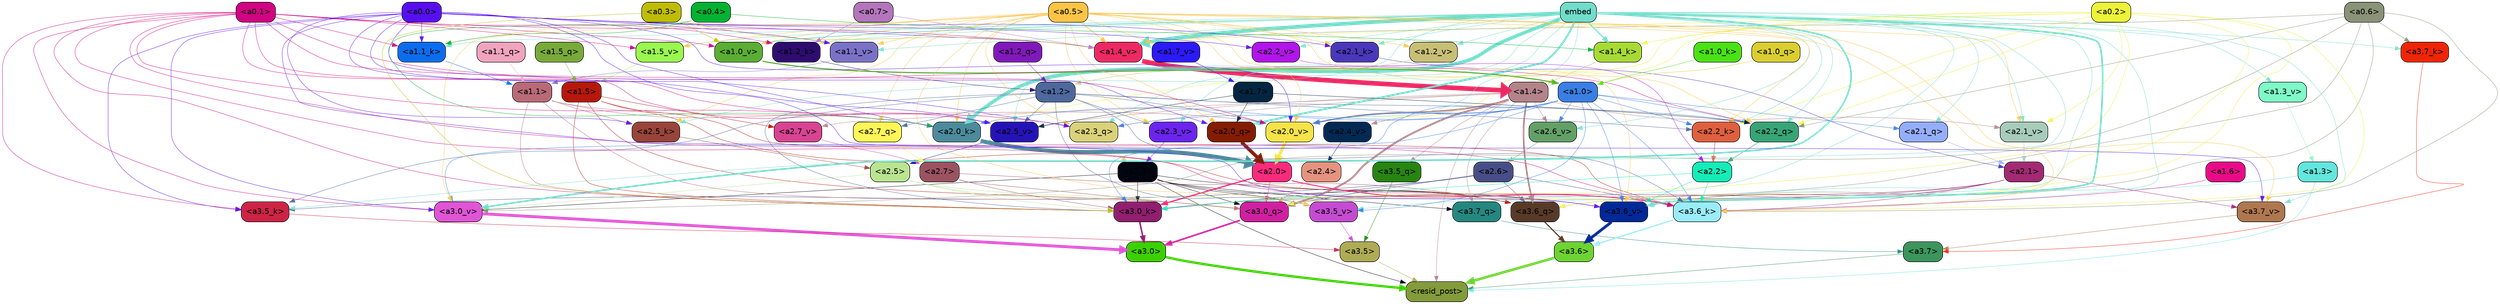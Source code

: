 strict digraph "" {
	graph [bgcolor=transparent,
		layout=dot,
		overlap=false,
		splines=true
	];
	"<a3.7>"	[color=black,
		fillcolor="#3b955c",
		fontname=Helvetica,
		shape=box,
		style="filled, rounded"];
	"<resid_post>"	[color=black,
		fillcolor="#839b3a",
		fontname=Helvetica,
		shape=box,
		style="filled, rounded"];
	"<a3.7>" -> "<resid_post>"	[color="#3b955c",
		penwidth=0.6239100098609924];
	"<a3.6>"	[color=black,
		fillcolor="#6dd332",
		fontname=Helvetica,
		shape=box,
		style="filled, rounded"];
	"<a3.6>" -> "<resid_post>"	[color="#6dd332",
		penwidth=4.569062113761902];
	"<a3.5>"	[color=black,
		fillcolor="#aeab55",
		fontname=Helvetica,
		shape=box,
		style="filled, rounded"];
	"<a3.5>" -> "<resid_post>"	[color="#aeab55",
		penwidth=0.6];
	"<a3.0>"	[color=black,
		fillcolor="#3dd001",
		fontname=Helvetica,
		shape=box,
		style="filled, rounded"];
	"<a3.0>" -> "<resid_post>"	[color="#3dd001",
		penwidth=4.283544182777405];
	"<a2.3>"	[color=black,
		fillcolor="#030610",
		fontname=Helvetica,
		shape=box,
		style="filled, rounded"];
	"<a2.3>" -> "<resid_post>"	[color="#030610",
		penwidth=0.6];
	"<a3.7_q>"	[color=black,
		fillcolor="#248780",
		fontname=Helvetica,
		shape=box,
		style="filled, rounded"];
	"<a2.3>" -> "<a3.7_q>"	[color="#030610",
		penwidth=0.6];
	"<a3.6_q>"	[color=black,
		fillcolor="#573a27",
		fontname=Helvetica,
		shape=box,
		style="filled, rounded"];
	"<a2.3>" -> "<a3.6_q>"	[color="#030610",
		penwidth=0.6];
	"<a3.0_q>"	[color=black,
		fillcolor="#d11fa2",
		fontname=Helvetica,
		shape=box,
		style="filled, rounded"];
	"<a2.3>" -> "<a3.0_q>"	[color="#030610",
		penwidth=0.6];
	"<a3.0_k>"	[color=black,
		fillcolor="#911e6f",
		fontname=Helvetica,
		shape=box,
		style="filled, rounded"];
	"<a2.3>" -> "<a3.0_k>"	[color="#030610",
		penwidth=0.6];
	"<a3.6_v>"	[color=black,
		fillcolor="#022998",
		fontname=Helvetica,
		shape=box,
		style="filled, rounded"];
	"<a2.3>" -> "<a3.6_v>"	[color="#030610",
		penwidth=0.6];
	"<a3.5_v>"	[color=black,
		fillcolor="#c54bd2",
		fontname=Helvetica,
		shape=box,
		style="filled, rounded"];
	"<a2.3>" -> "<a3.5_v>"	[color="#030610",
		penwidth=0.6];
	"<a3.0_v>"	[color=black,
		fillcolor="#e054d6",
		fontname=Helvetica,
		shape=box,
		style="filled, rounded"];
	"<a2.3>" -> "<a3.0_v>"	[color="#030610",
		penwidth=0.6];
	"<a1.4>"	[color=black,
		fillcolor="#b3848a",
		fontname=Helvetica,
		shape=box,
		style="filled, rounded"];
	"<a1.4>" -> "<resid_post>"	[color="#b3848a",
		penwidth=0.6];
	"<a1.4>" -> "<a3.7_q>"	[color="#b3848a",
		penwidth=0.6];
	"<a1.4>" -> "<a3.6_q>"	[color="#b3848a",
		penwidth=2.7934007048606873];
	"<a3.5_q>"	[color=black,
		fillcolor="#278512",
		fontname=Helvetica,
		shape=box,
		style="filled, rounded"];
	"<a1.4>" -> "<a3.5_q>"	[color="#b3848a",
		penwidth=0.6];
	"<a1.4>" -> "<a3.0_q>"	[color="#b3848a",
		penwidth=3.340754985809326];
	"<a2.3_q>"	[color=black,
		fillcolor="#dad17a",
		fontname=Helvetica,
		shape=box,
		style="filled, rounded"];
	"<a1.4>" -> "<a2.3_q>"	[color="#b3848a",
		penwidth=0.6];
	"<a2.7_v>"	[color=black,
		fillcolor="#d84392",
		fontname=Helvetica,
		shape=box,
		style="filled, rounded"];
	"<a1.4>" -> "<a2.7_v>"	[color="#b3848a",
		penwidth=0.6];
	"<a2.6_v>"	[color=black,
		fillcolor="#63a067",
		fontname=Helvetica,
		shape=box,
		style="filled, rounded"];
	"<a1.4>" -> "<a2.6_v>"	[color="#b3848a",
		penwidth=0.6];
	"<a2.5_v>"	[color=black,
		fillcolor="#2613b7",
		fontname=Helvetica,
		shape=box,
		style="filled, rounded"];
	"<a1.4>" -> "<a2.5_v>"	[color="#b3848a",
		penwidth=0.6];
	"<a2.4_v>"	[color=black,
		fillcolor="#022954",
		fontname=Helvetica,
		shape=box,
		style="filled, rounded"];
	"<a1.4>" -> "<a2.4_v>"	[color="#b3848a",
		penwidth=0.6];
	"<a2.1_v>"	[color=black,
		fillcolor="#a7ccb9",
		fontname=Helvetica,
		shape=box,
		style="filled, rounded"];
	"<a1.4>" -> "<a2.1_v>"	[color="#b3848a",
		penwidth=0.6];
	"<a2.0_v>"	[color=black,
		fillcolor="#f5e348",
		fontname=Helvetica,
		shape=box,
		style="filled, rounded"];
	"<a1.4>" -> "<a2.0_v>"	[color="#b3848a",
		penwidth=2.268759250640869];
	"<a1.3>"	[color=black,
		fillcolor="#63e6dd",
		fontname=Helvetica,
		shape=box,
		style="filled, rounded"];
	"<a1.3>" -> "<resid_post>"	[color="#63e6dd",
		penwidth=0.6];
	"<a1.3>" -> "<a3.6_v>"	[color="#63e6dd",
		penwidth=0.6];
	"<a3.7_q>" -> "<a3.7>"	[color="#248780",
		penwidth=0.6];
	"<a3.6_q>" -> "<a3.6>"	[color="#573a27",
		penwidth=2.0347584784030914];
	"<a3.5_q>" -> "<a3.5>"	[color="#278512",
		penwidth=0.6];
	"<a3.0_q>" -> "<a3.0>"	[color="#d11fa2",
		penwidth=2.8635367155075073];
	"<a3.7_k>"	[color=black,
		fillcolor="#ee2506",
		fontname=Helvetica,
		shape=box,
		style="filled, rounded"];
	"<a3.7_k>" -> "<a3.7>"	[color="#ee2506",
		penwidth=0.6];
	"<a3.6_k>"	[color=black,
		fillcolor="#9aecf7",
		fontname=Helvetica,
		shape=box,
		style="filled, rounded"];
	"<a3.6_k>" -> "<a3.6>"	[color="#9aecf7",
		penwidth=2.1760786175727844];
	"<a3.5_k>"	[color=black,
		fillcolor="#cd2345",
		fontname=Helvetica,
		shape=box,
		style="filled, rounded"];
	"<a3.5_k>" -> "<a3.5>"	[color="#cd2345",
		penwidth=0.6];
	"<a3.0_k>" -> "<a3.0>"	[color="#911e6f",
		penwidth=2.632905662059784];
	"<a3.7_v>"	[color=black,
		fillcolor="#af7750",
		fontname=Helvetica,
		shape=box,
		style="filled, rounded"];
	"<a3.7_v>" -> "<a3.7>"	[color="#af7750",
		penwidth=0.6];
	"<a3.6_v>" -> "<a3.6>"	[color="#022998",
		penwidth=4.981305837631226];
	"<a3.5_v>" -> "<a3.5>"	[color="#c54bd2",
		penwidth=0.6];
	"<a3.0_v>" -> "<a3.0>"	[color="#e054d6",
		penwidth=5.168330669403076];
	"<a2.7>"	[color=black,
		fillcolor="#9c5361",
		fontname=Helvetica,
		shape=box,
		style="filled, rounded"];
	"<a2.7>" -> "<a3.6_q>"	[color="#9c5361",
		penwidth=0.6];
	"<a2.7>" -> "<a3.0_q>"	[color="#9c5361",
		penwidth=0.6];
	"<a2.7>" -> "<a3.0_k>"	[color="#9c5361",
		penwidth=0.6];
	"<a2.6>"	[color=black,
		fillcolor="#474e87",
		fontname=Helvetica,
		shape=box,
		style="filled, rounded"];
	"<a2.6>" -> "<a3.6_q>"	[color="#474e87",
		penwidth=0.6];
	"<a2.6>" -> "<a3.0_q>"	[color="#474e87",
		penwidth=0.6];
	"<a2.6>" -> "<a3.6_k>"	[color="#474e87",
		penwidth=0.6];
	"<a2.6>" -> "<a3.5_k>"	[color="#474e87",
		penwidth=0.6];
	"<a2.6>" -> "<a3.0_k>"	[color="#474e87",
		penwidth=0.6];
	"<a2.1>"	[color=black,
		fillcolor="#a22a73",
		fontname=Helvetica,
		shape=box,
		style="filled, rounded"];
	"<a2.1>" -> "<a3.6_q>"	[color="#a22a73",
		penwidth=0.6];
	"<a2.1>" -> "<a3.0_q>"	[color="#a22a73",
		penwidth=0.6];
	"<a2.1>" -> "<a3.6_k>"	[color="#a22a73",
		penwidth=0.6];
	"<a2.1>" -> "<a3.0_k>"	[color="#a22a73",
		penwidth=0.6];
	"<a2.1>" -> "<a3.7_v>"	[color="#a22a73",
		penwidth=0.6];
	"<a2.1>" -> "<a3.6_v>"	[color="#a22a73",
		penwidth=0.6];
	"<a2.0>"	[color=black,
		fillcolor="#fa2a7d",
		fontname=Helvetica,
		shape=box,
		style="filled, rounded"];
	"<a2.0>" -> "<a3.6_q>"	[color="#fa2a7d",
		penwidth=0.6];
	"<a2.0>" -> "<a3.0_q>"	[color="#fa2a7d",
		penwidth=0.6];
	"<a2.0>" -> "<a3.6_k>"	[color="#fa2a7d",
		penwidth=1.6382827460765839];
	"<a2.0>" -> "<a3.0_k>"	[color="#fa2a7d",
		penwidth=2.161143198609352];
	"<a1.5>"	[color=black,
		fillcolor="#b7180b",
		fontname=Helvetica,
		shape=box,
		style="filled, rounded"];
	"<a1.5>" -> "<a3.6_q>"	[color="#b7180b",
		penwidth=0.6];
	"<a1.5>" -> "<a3.0_q>"	[color="#b7180b",
		penwidth=0.6];
	"<a1.5>" -> "<a3.6_k>"	[color="#b7180b",
		penwidth=0.6];
	"<a1.5>" -> "<a3.0_k>"	[color="#b7180b",
		penwidth=0.6];
	"<a1.5>" -> "<a2.7_v>"	[color="#b7180b",
		penwidth=0.6];
	"<a0.2>"	[color=black,
		fillcolor="#ecf339",
		fontname=Helvetica,
		shape=box,
		style="filled, rounded"];
	"<a0.2>" -> "<a3.6_q>"	[color="#ecf339",
		penwidth=0.6];
	"<a0.2>" -> "<a3.0_q>"	[color="#ecf339",
		penwidth=0.6];
	"<a0.2>" -> "<a3.6_k>"	[color="#ecf339",
		penwidth=0.6];
	"<a0.2>" -> "<a3.0_k>"	[color="#ecf339",
		penwidth=0.6];
	"<a2.2_q>"	[color=black,
		fillcolor="#38a576",
		fontname=Helvetica,
		shape=box,
		style="filled, rounded"];
	"<a0.2>" -> "<a2.2_q>"	[color="#ecf339",
		penwidth=0.6];
	"<a2.2_k>"	[color=black,
		fillcolor="#df603f",
		fontname=Helvetica,
		shape=box,
		style="filled, rounded"];
	"<a0.2>" -> "<a2.2_k>"	[color="#ecf339",
		penwidth=0.6];
	"<a2.0_k>"	[color=black,
		fillcolor="#4c8b9c",
		fontname=Helvetica,
		shape=box,
		style="filled, rounded"];
	"<a0.2>" -> "<a2.0_k>"	[color="#ecf339",
		penwidth=0.6];
	"<a0.2>" -> "<a2.1_v>"	[color="#ecf339",
		penwidth=0.6];
	"<a0.2>" -> "<a2.0_v>"	[color="#ecf339",
		penwidth=0.6];
	"<a1.4_k>"	[color=black,
		fillcolor="#a8da36",
		fontname=Helvetica,
		shape=box,
		style="filled, rounded"];
	"<a0.2>" -> "<a1.4_k>"	[color="#ecf339",
		penwidth=0.6];
	"<a1.4_v>"	[color=black,
		fillcolor="#ed2964",
		fontname=Helvetica,
		shape=box,
		style="filled, rounded"];
	"<a0.2>" -> "<a1.4_v>"	[color="#ecf339",
		penwidth=0.6];
	"<a2.5>"	[color=black,
		fillcolor="#bbe491",
		fontname=Helvetica,
		shape=box,
		style="filled, rounded"];
	"<a2.5>" -> "<a3.0_q>"	[color="#bbe491",
		penwidth=0.6];
	"<a2.5>" -> "<a3.0_k>"	[color="#bbe491",
		penwidth=0.6];
	"<a2.5>" -> "<a3.6_v>"	[color="#bbe491",
		penwidth=0.6];
	"<a2.5>" -> "<a3.0_v>"	[color="#bbe491",
		penwidth=0.6];
	"<a2.4>"	[color=black,
		fillcolor="#e59380",
		fontname=Helvetica,
		shape=box,
		style="filled, rounded"];
	"<a2.4>" -> "<a3.0_q>"	[color="#e59380",
		penwidth=0.6];
	"<a1.1>"	[color=black,
		fillcolor="#b96a77",
		fontname=Helvetica,
		shape=box,
		style="filled, rounded"];
	"<a1.1>" -> "<a3.0_q>"	[color="#b96a77",
		penwidth=0.6];
	"<a1.1>" -> "<a3.0_k>"	[color="#b96a77",
		penwidth=0.6];
	"<a2.5_k>"	[color=black,
		fillcolor="#99443b",
		fontname=Helvetica,
		shape=box,
		style="filled, rounded"];
	"<a1.1>" -> "<a2.5_k>"	[color="#b96a77",
		penwidth=0.6];
	"<a1.1>" -> "<a2.0_k>"	[color="#b96a77",
		penwidth=0.6];
	"<a1.1>" -> "<a2.0_v>"	[color="#b96a77",
		penwidth=0.6];
	"<a0.6>"	[color=black,
		fillcolor="#899377",
		fontname=Helvetica,
		shape=box,
		style="filled, rounded"];
	"<a0.6>" -> "<a3.7_k>"	[color="#899377",
		penwidth=0.6];
	"<a0.6>" -> "<a3.6_k>"	[color="#899377",
		penwidth=0.6];
	"<a0.6>" -> "<a3.0_k>"	[color="#899377",
		penwidth=0.6];
	"<a0.6>" -> "<a3.6_v>"	[color="#899377",
		penwidth=0.6];
	"<a0.6>" -> "<a3.0_v>"	[color="#899377",
		penwidth=0.6];
	"<a0.6>" -> "<a2.2_q>"	[color="#899377",
		penwidth=0.6];
	"<a0.6>" -> "<a1.4_v>"	[color="#899377",
		penwidth=0.6];
	embed	[color=black,
		fillcolor="#71ddca",
		fontname=Helvetica,
		shape=box,
		style="filled, rounded"];
	embed -> "<a3.7_k>"	[color="#71ddca",
		penwidth=0.6];
	embed -> "<a3.6_k>"	[color="#71ddca",
		penwidth=0.6];
	embed -> "<a3.5_k>"	[color="#71ddca",
		penwidth=0.6];
	embed -> "<a3.0_k>"	[color="#71ddca",
		penwidth=0.6];
	embed -> "<a3.7_v>"	[color="#71ddca",
		penwidth=0.6];
	embed -> "<a3.6_v>"	[color="#71ddca",
		penwidth=2.7825746536254883];
	embed -> "<a3.5_v>"	[color="#71ddca",
		penwidth=0.6];
	embed -> "<a3.0_v>"	[color="#71ddca",
		penwidth=2.6950180530548096];
	embed -> "<a2.3_q>"	[color="#71ddca",
		penwidth=0.6];
	embed -> "<a2.2_q>"	[color="#71ddca",
		penwidth=0.6];
	"<a2.1_q>"	[color=black,
		fillcolor="#95aefc",
		fontname=Helvetica,
		shape=box,
		style="filled, rounded"];
	embed -> "<a2.1_q>"	[color="#71ddca",
		penwidth=0.6];
	"<a2.0_q>"	[color=black,
		fillcolor="#841c01",
		fontname=Helvetica,
		shape=box,
		style="filled, rounded"];
	embed -> "<a2.0_q>"	[color="#71ddca",
		penwidth=3.305941343307495];
	embed -> "<a2.5_k>"	[color="#71ddca",
		penwidth=0.6];
	embed -> "<a2.2_k>"	[color="#71ddca",
		penwidth=0.6698317527770996];
	"<a2.1_k>"	[color=black,
		fillcolor="#4a38bb",
		fontname=Helvetica,
		shape=box,
		style="filled, rounded"];
	embed -> "<a2.1_k>"	[color="#71ddca",
		penwidth=0.6];
	embed -> "<a2.0_k>"	[color="#71ddca",
		penwidth=6.12570995092392];
	embed -> "<a2.6_v>"	[color="#71ddca",
		penwidth=0.6];
	embed -> "<a2.5_v>"	[color="#71ddca",
		penwidth=0.6];
	"<a2.3_v>"	[color=black,
		fillcolor="#6c24ef",
		fontname=Helvetica,
		shape=box,
		style="filled, rounded"];
	embed -> "<a2.3_v>"	[color="#71ddca",
		penwidth=0.6];
	"<a2.2_v>"	[color=black,
		fillcolor="#b215e9",
		fontname=Helvetica,
		shape=box,
		style="filled, rounded"];
	embed -> "<a2.2_v>"	[color="#71ddca",
		penwidth=0.6];
	embed -> "<a2.1_v>"	[color="#71ddca",
		penwidth=0.6];
	embed -> "<a2.0_v>"	[color="#71ddca",
		penwidth=0.6];
	embed -> "<a1.4_k>"	[color="#71ddca",
		penwidth=2.1858973503112793];
	"<a1.2_k>"	[color=black,
		fillcolor="#2e0c70",
		fontname=Helvetica,
		shape=box,
		style="filled, rounded"];
	embed -> "<a1.2_k>"	[color="#71ddca",
		penwidth=0.6];
	"<a1.1_k>"	[color=black,
		fillcolor="#0b6dee",
		fontname=Helvetica,
		shape=box,
		style="filled, rounded"];
	embed -> "<a1.1_k>"	[color="#71ddca",
		penwidth=0.6];
	"<a1.5_v>"	[color=black,
		fillcolor="#9af750",
		fontname=Helvetica,
		shape=box,
		style="filled, rounded"];
	embed -> "<a1.5_v>"	[color="#71ddca",
		penwidth=0.6];
	embed -> "<a1.4_v>"	[color="#71ddca",
		penwidth=6.590077131986618];
	"<a1.3_v>"	[color=black,
		fillcolor="#7ff9c8",
		fontname=Helvetica,
		shape=box,
		style="filled, rounded"];
	embed -> "<a1.3_v>"	[color="#71ddca",
		penwidth=0.6];
	"<a1.2_v>"	[color=black,
		fillcolor="#c8bf77",
		fontname=Helvetica,
		shape=box,
		style="filled, rounded"];
	embed -> "<a1.2_v>"	[color="#71ddca",
		penwidth=0.6];
	"<a1.1_v>"	[color=black,
		fillcolor="#7a72c7",
		fontname=Helvetica,
		shape=box,
		style="filled, rounded"];
	embed -> "<a1.1_v>"	[color="#71ddca",
		penwidth=0.6];
	"<a1.0_v>"	[color=black,
		fillcolor="#5aae33",
		fontname=Helvetica,
		shape=box,
		style="filled, rounded"];
	embed -> "<a1.0_v>"	[color="#71ddca",
		penwidth=1.2076449394226074];
	"<a2.2>"	[color=black,
		fillcolor="#14edb8",
		fontname=Helvetica,
		shape=box,
		style="filled, rounded"];
	"<a2.2>" -> "<a3.6_k>"	[color="#14edb8",
		penwidth=0.6];
	"<a2.2>" -> "<a3.0_k>"	[color="#14edb8",
		penwidth=0.6];
	"<a2.2>" -> "<a3.6_v>"	[color="#14edb8",
		penwidth=0.6];
	"<a1.6>"	[color=black,
		fillcolor="#ea0a88",
		fontname=Helvetica,
		shape=box,
		style="filled, rounded"];
	"<a1.6>" -> "<a3.6_k>"	[color="#ea0a88",
		penwidth=0.6];
	"<a1.2>"	[color=black,
		fillcolor="#4d689c",
		fontname=Helvetica,
		shape=box,
		style="filled, rounded"];
	"<a1.2>" -> "<a3.6_k>"	[color="#4d689c",
		penwidth=0.6];
	"<a1.2>" -> "<a3.5_k>"	[color="#4d689c",
		penwidth=0.6];
	"<a1.2>" -> "<a3.0_k>"	[color="#4d689c",
		penwidth=0.6];
	"<a1.2>" -> "<a3.5_v>"	[color="#4d689c",
		penwidth=0.6];
	"<a2.7_q>"	[color=black,
		fillcolor="#fdf659",
		fontname=Helvetica,
		shape=box,
		style="filled, rounded"];
	"<a1.2>" -> "<a2.7_q>"	[color="#4d689c",
		penwidth=0.6];
	"<a1.2>" -> "<a2.2_q>"	[color="#4d689c",
		penwidth=0.6];
	"<a1.2>" -> "<a2.2_k>"	[color="#4d689c",
		penwidth=0.6];
	"<a1.2>" -> "<a2.5_v>"	[color="#4d689c",
		penwidth=0.6];
	"<a1.2>" -> "<a2.3_v>"	[color="#4d689c",
		penwidth=0.6];
	"<a1.2>" -> "<a2.0_v>"	[color="#4d689c",
		penwidth=0.6];
	"<a1.0>"	[color=black,
		fillcolor="#3a7fe4",
		fontname=Helvetica,
		shape=box,
		style="filled, rounded"];
	"<a1.0>" -> "<a3.6_k>"	[color="#3a7fe4",
		penwidth=0.6];
	"<a1.0>" -> "<a3.0_k>"	[color="#3a7fe4",
		penwidth=0.6];
	"<a1.0>" -> "<a3.6_v>"	[color="#3a7fe4",
		penwidth=0.6];
	"<a1.0>" -> "<a3.5_v>"	[color="#3a7fe4",
		penwidth=0.6];
	"<a1.0>" -> "<a3.0_v>"	[color="#3a7fe4",
		penwidth=0.6];
	"<a1.0>" -> "<a2.3_q>"	[color="#3a7fe4",
		penwidth=0.6];
	"<a1.0>" -> "<a2.2_q>"	[color="#3a7fe4",
		penwidth=0.6];
	"<a1.0>" -> "<a2.1_q>"	[color="#3a7fe4",
		penwidth=0.6];
	"<a1.0>" -> "<a2.2_k>"	[color="#3a7fe4",
		penwidth=0.6];
	"<a1.0>" -> "<a2.0_k>"	[color="#3a7fe4",
		penwidth=0.6];
	"<a1.0>" -> "<a2.6_v>"	[color="#3a7fe4",
		penwidth=0.6];
	"<a1.0>" -> "<a2.0_v>"	[color="#3a7fe4",
		penwidth=1.2213096618652344];
	"<a0.5>"	[color=black,
		fillcolor="#fcc446",
		fontname=Helvetica,
		shape=box,
		style="filled, rounded"];
	"<a0.5>" -> "<a3.6_k>"	[color="#fcc446",
		penwidth=0.6];
	"<a0.5>" -> "<a3.7_v>"	[color="#fcc446",
		penwidth=0.6];
	"<a0.5>" -> "<a3.6_v>"	[color="#fcc446",
		penwidth=0.6];
	"<a0.5>" -> "<a3.5_v>"	[color="#fcc446",
		penwidth=0.6];
	"<a0.5>" -> "<a3.0_v>"	[color="#fcc446",
		penwidth=0.6];
	"<a0.5>" -> "<a2.7_q>"	[color="#fcc446",
		penwidth=0.6];
	"<a0.5>" -> "<a2.3_q>"	[color="#fcc446",
		penwidth=0.6];
	"<a0.5>" -> "<a2.2_q>"	[color="#fcc446",
		penwidth=0.6];
	"<a0.5>" -> "<a2.0_q>"	[color="#fcc446",
		penwidth=0.6];
	"<a0.5>" -> "<a2.5_k>"	[color="#fcc446",
		penwidth=0.6];
	"<a0.5>" -> "<a2.2_k>"	[color="#fcc446",
		penwidth=0.6];
	"<a0.5>" -> "<a2.1_k>"	[color="#fcc446",
		penwidth=0.6];
	"<a0.5>" -> "<a2.0_k>"	[color="#fcc446",
		penwidth=0.6900839805603027];
	"<a0.5>" -> "<a2.3_v>"	[color="#fcc446",
		penwidth=0.6];
	"<a0.5>" -> "<a2.1_v>"	[color="#fcc446",
		penwidth=0.6];
	"<a0.5>" -> "<a2.0_v>"	[color="#fcc446",
		penwidth=0.6];
	"<a0.5>" -> "<a1.2_k>"	[color="#fcc446",
		penwidth=0.6];
	"<a0.5>" -> "<a1.1_k>"	[color="#fcc446",
		penwidth=0.6];
	"<a1.7_v>"	[color=black,
		fillcolor="#2c1af9",
		fontname=Helvetica,
		shape=box,
		style="filled, rounded"];
	"<a0.5>" -> "<a1.7_v>"	[color="#fcc446",
		penwidth=0.6];
	"<a0.5>" -> "<a1.5_v>"	[color="#fcc446",
		penwidth=0.6];
	"<a0.5>" -> "<a1.4_v>"	[color="#fcc446",
		penwidth=0.9985027313232422];
	"<a0.5>" -> "<a1.2_v>"	[color="#fcc446",
		penwidth=0.6];
	"<a0.5>" -> "<a1.1_v>"	[color="#fcc446",
		penwidth=0.6];
	"<a0.5>" -> "<a1.0_v>"	[color="#fcc446",
		penwidth=0.6];
	"<a0.1>"	[color=black,
		fillcolor="#d10482",
		fontname=Helvetica,
		shape=box,
		style="filled, rounded"];
	"<a0.1>" -> "<a3.6_k>"	[color="#d10482",
		penwidth=0.6];
	"<a0.1>" -> "<a3.5_k>"	[color="#d10482",
		penwidth=0.6];
	"<a0.1>" -> "<a3.0_k>"	[color="#d10482",
		penwidth=0.6];
	"<a0.1>" -> "<a3.6_v>"	[color="#d10482",
		penwidth=0.6];
	"<a0.1>" -> "<a3.0_v>"	[color="#d10482",
		penwidth=0.6];
	"<a0.1>" -> "<a2.3_q>"	[color="#d10482",
		penwidth=0.6];
	"<a0.1>" -> "<a2.2_q>"	[color="#d10482",
		penwidth=0.6];
	"<a0.1>" -> "<a2.0_k>"	[color="#d10482",
		penwidth=0.6];
	"<a0.1>" -> "<a2.5_v>"	[color="#d10482",
		penwidth=0.6];
	"<a0.1>" -> "<a2.0_v>"	[color="#d10482",
		penwidth=0.6];
	"<a0.1>" -> "<a1.2_k>"	[color="#d10482",
		penwidth=0.6];
	"<a0.1>" -> "<a1.1_k>"	[color="#d10482",
		penwidth=0.6];
	"<a0.1>" -> "<a1.5_v>"	[color="#d10482",
		penwidth=0.6];
	"<a0.1>" -> "<a1.4_v>"	[color="#d10482",
		penwidth=0.6];
	"<a0.1>" -> "<a1.0_v>"	[color="#d10482",
		penwidth=0.6];
	"<a0.0>"	[color=black,
		fillcolor="#570ff0",
		fontname=Helvetica,
		shape=box,
		style="filled, rounded"];
	"<a0.0>" -> "<a3.5_k>"	[color="#570ff0",
		penwidth=0.6];
	"<a0.0>" -> "<a3.7_v>"	[color="#570ff0",
		penwidth=0.6];
	"<a0.0>" -> "<a3.6_v>"	[color="#570ff0",
		penwidth=0.6];
	"<a0.0>" -> "<a3.0_v>"	[color="#570ff0",
		penwidth=0.6];
	"<a0.0>" -> "<a2.3_q>"	[color="#570ff0",
		penwidth=0.6];
	"<a0.0>" -> "<a2.0_q>"	[color="#570ff0",
		penwidth=0.6];
	"<a0.0>" -> "<a2.5_k>"	[color="#570ff0",
		penwidth=0.6];
	"<a0.0>" -> "<a2.1_k>"	[color="#570ff0",
		penwidth=0.6];
	"<a0.0>" -> "<a2.0_k>"	[color="#570ff0",
		penwidth=0.6];
	"<a0.0>" -> "<a2.5_v>"	[color="#570ff0",
		penwidth=0.6];
	"<a0.0>" -> "<a2.2_v>"	[color="#570ff0",
		penwidth=0.6];
	"<a0.0>" -> "<a2.0_v>"	[color="#570ff0",
		penwidth=0.6];
	"<a0.0>" -> "<a1.1_k>"	[color="#570ff0",
		penwidth=0.6];
	"<a0.0>" -> "<a1.4_v>"	[color="#570ff0",
		penwidth=0.6];
	"<a0.0>" -> "<a1.1_v>"	[color="#570ff0",
		penwidth=0.6];
	"<a0.3>"	[color=black,
		fillcolor="#bfbc06",
		fontname=Helvetica,
		shape=box,
		style="filled, rounded"];
	"<a0.3>" -> "<a3.0_k>"	[color="#bfbc06",
		penwidth=0.6];
	"<a0.3>" -> "<a1.4_v>"	[color="#bfbc06",
		penwidth=0.6];
	"<a0.3>" -> "<a1.0_v>"	[color="#bfbc06",
		penwidth=0.6];
	"<a2.7_q>" -> "<a2.7>"	[color="#fdf659",
		penwidth=0.6];
	"<a2.3_q>" -> "<a2.3>"	[color="#dad17a",
		penwidth=0.6];
	"<a2.2_q>" -> "<a2.2>"	[color="#38a576",
		penwidth=0.7553567886352539];
	"<a2.1_q>" -> "<a2.1>"	[color="#95aefc",
		penwidth=0.6];
	"<a2.0_q>" -> "<a2.0>"	[color="#841c01",
		penwidth=6.256794691085815];
	"<a2.5_k>" -> "<a2.5>"	[color="#99443b",
		penwidth=0.6];
	"<a2.2_k>" -> "<a2.2>"	[color="#df603f",
		penwidth=0.8854708671569824];
	"<a2.1_k>" -> "<a2.1>"	[color="#4a38bb",
		penwidth=0.6];
	"<a2.0_k>" -> "<a2.0>"	[color="#4c8b9c",
		penwidth=7.231504917144775];
	"<a2.7_v>" -> "<a2.7>"	[color="#d84392",
		penwidth=0.6];
	"<a2.6_v>" -> "<a2.6>"	[color="#63a067",
		penwidth=0.6];
	"<a2.5_v>" -> "<a2.5>"	[color="#2613b7",
		penwidth=0.6];
	"<a2.4_v>" -> "<a2.4>"	[color="#022954",
		penwidth=0.6];
	"<a2.3_v>" -> "<a2.3>"	[color="#6c24ef",
		penwidth=0.6];
	"<a2.2_v>" -> "<a2.2>"	[color="#b215e9",
		penwidth=0.6];
	"<a2.1_v>" -> "<a2.1>"	[color="#a7ccb9",
		penwidth=0.6];
	"<a2.0_v>" -> "<a2.0>"	[color="#f5e348",
		penwidth=5.231471925973892];
	"<a1.7>"	[color=black,
		fillcolor="#042541",
		fontname=Helvetica,
		shape=box,
		style="filled, rounded"];
	"<a1.7>" -> "<a2.2_q>"	[color="#042541",
		penwidth=0.6];
	"<a1.7>" -> "<a2.0_q>"	[color="#042541",
		penwidth=0.6];
	"<a1.7>" -> "<a2.5_v>"	[color="#042541",
		penwidth=0.6];
	"<a0.4>"	[color=black,
		fillcolor="#03b232",
		fontname=Helvetica,
		shape=box,
		style="filled, rounded"];
	"<a0.4>" -> "<a2.0_k>"	[color="#03b232",
		penwidth=0.6];
	"<a0.4>" -> "<a1.4_k>"	[color="#03b232",
		penwidth=0.6];
	"<a0.4>" -> "<a1.1_k>"	[color="#03b232",
		penwidth=0.6];
	"<a1.5_q>"	[color=black,
		fillcolor="#78aa3a",
		fontname=Helvetica,
		shape=box,
		style="filled, rounded"];
	"<a1.5_q>" -> "<a1.5>"	[color="#78aa3a",
		penwidth=0.6];
	"<a1.2_q>"	[color=black,
		fillcolor="#8118bb",
		fontname=Helvetica,
		shape=box,
		style="filled, rounded"];
	"<a1.2_q>" -> "<a1.2>"	[color="#8118bb",
		penwidth=0.6];
	"<a1.1_q>"	[color=black,
		fillcolor="#f0a4be",
		fontname=Helvetica,
		shape=box,
		style="filled, rounded"];
	"<a1.1_q>" -> "<a1.1>"	[color="#f0a4be",
		penwidth=0.6];
	"<a1.0_q>"	[color=black,
		fillcolor="#dace30",
		fontname=Helvetica,
		shape=box,
		style="filled, rounded"];
	"<a1.0_q>" -> "<a1.0>"	[color="#dace30",
		penwidth=0.6];
	"<a1.4_k>" -> "<a1.4>"	[color="#a8da36",
		penwidth=0.6];
	"<a1.2_k>" -> "<a1.2>"	[color="#2e0c70",
		penwidth=0.6];
	"<a1.1_k>" -> "<a1.1>"	[color="#0b6dee",
		penwidth=0.6];
	"<a1.0_k>"	[color=black,
		fillcolor="#4ae215",
		fontname=Helvetica,
		shape=box,
		style="filled, rounded"];
	"<a1.0_k>" -> "<a1.0>"	[color="#4ae215",
		penwidth=0.6];
	"<a1.7_v>" -> "<a1.7>"	[color="#2c1af9",
		penwidth=0.6];
	"<a1.5_v>" -> "<a1.5>"	[color="#9af750",
		penwidth=0.6];
	"<a1.4_v>" -> "<a1.4>"	[color="#ed2964",
		penwidth=8.36684274673462];
	"<a1.3_v>" -> "<a1.3>"	[color="#7ff9c8",
		penwidth=0.6];
	"<a1.2_v>" -> "<a1.2>"	[color="#c8bf77",
		penwidth=0.6];
	"<a1.1_v>" -> "<a1.1>"	[color="#7a72c7",
		penwidth=0.6];
	"<a1.0_v>" -> "<a1.0>"	[color="#5aae33",
		penwidth=1.9665732383728027];
	"<a0.7>"	[color=black,
		fillcolor="#b375bb",
		fontname=Helvetica,
		shape=box,
		style="filled, rounded"];
	"<a0.7>" -> "<a1.2_k>"	[color="#b375bb",
		penwidth=0.6];
	"<a0.7>" -> "<a1.4_v>"	[color="#b375bb",
		penwidth=0.6];
}

